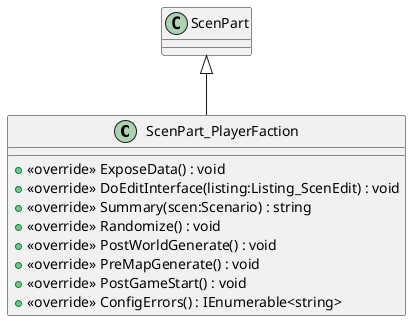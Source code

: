 @startuml
class ScenPart_PlayerFaction {
    + <<override>> ExposeData() : void
    + <<override>> DoEditInterface(listing:Listing_ScenEdit) : void
    + <<override>> Summary(scen:Scenario) : string
    + <<override>> Randomize() : void
    + <<override>> PostWorldGenerate() : void
    + <<override>> PreMapGenerate() : void
    + <<override>> PostGameStart() : void
    + <<override>> ConfigErrors() : IEnumerable<string>
}
ScenPart <|-- ScenPart_PlayerFaction
@enduml
